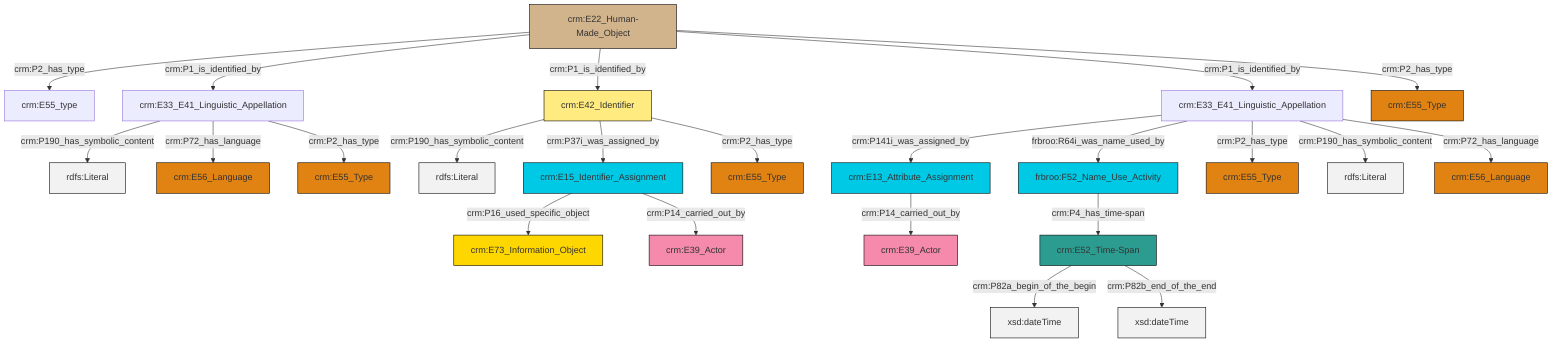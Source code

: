 graph TD
classDef Literal fill:#f2f2f2,stroke:#000000;
classDef CRM_Entity fill:#FFFFFF,stroke:#000000;
classDef Temporal_Entity fill:#00C9E6, stroke:#000000;
classDef Type fill:#E18312, stroke:#000000;
classDef Time-Span fill:#2C9C91, stroke:#000000;
classDef Appellation fill:#FFEB7F, stroke:#000000;
classDef Place fill:#008836, stroke:#000000;
classDef Persistent_Item fill:#B266B2, stroke:#000000;
classDef Conceptual_Object fill:#FFD700, stroke:#000000;
classDef Physical_Thing fill:#D2B48C, stroke:#000000;
classDef Actor fill:#f58aad, stroke:#000000;
classDef PC_Classes fill:#4ce600, stroke:#000000;
classDef Multi fill:#cccccc,stroke:#000000;

0["crm:E42_Identifier"]:::Appellation -->|crm:P190_has_symbolic_content| 1[rdfs:Literal]:::Literal
2["crm:E33_E41_Linguistic_Appellation"]:::Default -->|crm:P141i_was_assigned_by| 3["crm:E13_Attribute_Assignment"]:::Temporal_Entity
2["crm:E33_E41_Linguistic_Appellation"]:::Default -->|frbroo:R64i_was_name_used_by| 5["frbroo:F52_Name_Use_Activity"]:::Temporal_Entity
5["frbroo:F52_Name_Use_Activity"]:::Temporal_Entity -->|crm:P4_has_time-span| 8["crm:E52_Time-Span"]:::Time-Span
9["crm:E33_E41_Linguistic_Appellation"]:::Default -->|crm:P190_has_symbolic_content| 11[rdfs:Literal]:::Literal
0["crm:E42_Identifier"]:::Appellation -->|crm:P37i_was_assigned_by| 13["crm:E15_Identifier_Assignment"]:::Temporal_Entity
14["crm:E22_Human-Made_Object"]:::Physical_Thing -->|crm:P2_has_type| 15["crm:E55_type"]:::Default
3["crm:E13_Attribute_Assignment"]:::Temporal_Entity -->|crm:P14_carried_out_by| 17["crm:E39_Actor"]:::Actor
2["crm:E33_E41_Linguistic_Appellation"]:::Default -->|crm:P2_has_type| 18["crm:E55_Type"]:::Type
13["crm:E15_Identifier_Assignment"]:::Temporal_Entity -->|crm:P16_used_specific_object| 6["crm:E73_Information_Object"]:::Conceptual_Object
14["crm:E22_Human-Made_Object"]:::Physical_Thing -->|crm:P1_is_identified_by| 9["crm:E33_E41_Linguistic_Appellation"]:::Default
0["crm:E42_Identifier"]:::Appellation -->|crm:P2_has_type| 25["crm:E55_Type"]:::Type
8["crm:E52_Time-Span"]:::Time-Span -->|crm:P82a_begin_of_the_begin| 28[xsd:dateTime]:::Literal
14["crm:E22_Human-Made_Object"]:::Physical_Thing -->|crm:P1_is_identified_by| 0["crm:E42_Identifier"]:::Appellation
13["crm:E15_Identifier_Assignment"]:::Temporal_Entity -->|crm:P14_carried_out_by| 26["crm:E39_Actor"]:::Actor
9["crm:E33_E41_Linguistic_Appellation"]:::Default -->|crm:P72_has_language| 20["crm:E56_Language"]:::Type
14["crm:E22_Human-Made_Object"]:::Physical_Thing -->|crm:P1_is_identified_by| 2["crm:E33_E41_Linguistic_Appellation"]:::Default
2["crm:E33_E41_Linguistic_Appellation"]:::Default -->|crm:P190_has_symbolic_content| 36[rdfs:Literal]:::Literal
14["crm:E22_Human-Made_Object"]:::Physical_Thing -->|crm:P2_has_type| 37["crm:E55_Type"]:::Type
8["crm:E52_Time-Span"]:::Time-Span -->|crm:P82b_end_of_the_end| 38[xsd:dateTime]:::Literal
2["crm:E33_E41_Linguistic_Appellation"]:::Default -->|crm:P72_has_language| 22["crm:E56_Language"]:::Type
9["crm:E33_E41_Linguistic_Appellation"]:::Default -->|crm:P2_has_type| 30["crm:E55_Type"]:::Type